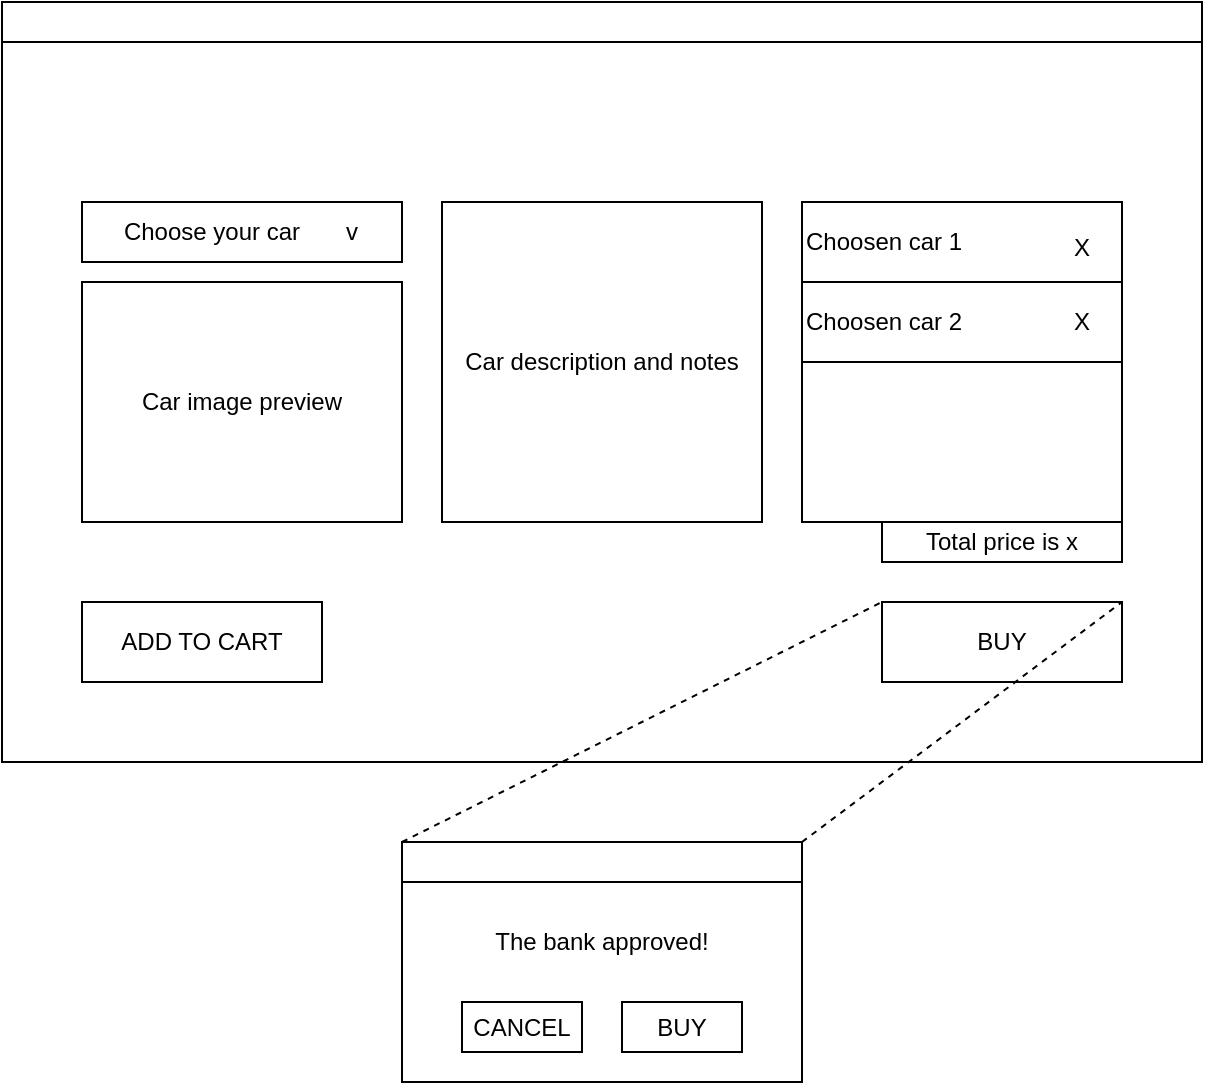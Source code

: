 <mxfile version="13.7.9" type="device"><diagram id="cQ2_TKaWbDrXQdUtSINh" name="Pagina-1"><mxGraphModel dx="1024" dy="592" grid="1" gridSize="10" guides="1" tooltips="1" connect="1" arrows="1" fold="1" page="1" pageScale="1" pageWidth="827" pageHeight="1169" math="0" shadow="0"><root><mxCell id="0"/><mxCell id="1" parent="0"/><mxCell id="E4FWovK80mtf_fzIC8Hx-1" value="" style="rounded=0;whiteSpace=wrap;html=1;fillColor=none;" parent="1" vertex="1"><mxGeometry x="160" y="80" width="600" height="360" as="geometry"/></mxCell><mxCell id="E4FWovK80mtf_fzIC8Hx-2" value="" style="rounded=0;whiteSpace=wrap;html=1;" parent="1" vertex="1"><mxGeometry x="160" y="60" width="600" height="20" as="geometry"/></mxCell><mxCell id="E4FWovK80mtf_fzIC8Hx-8" value="" style="rounded=0;whiteSpace=wrap;html=1;fillColor=none;" parent="1" vertex="1"><mxGeometry x="200" y="160" width="160" height="30" as="geometry"/></mxCell><mxCell id="E4FWovK80mtf_fzIC8Hx-9" value="Choose your car" style="text;html=1;strokeColor=none;fillColor=none;align=center;verticalAlign=middle;whiteSpace=wrap;rounded=0;" parent="1" vertex="1"><mxGeometry x="200" y="160" width="130" height="30" as="geometry"/></mxCell><mxCell id="E4FWovK80mtf_fzIC8Hx-10" value="v" style="text;html=1;strokeColor=none;fillColor=none;align=center;verticalAlign=middle;whiteSpace=wrap;rounded=0;" parent="1" vertex="1"><mxGeometry x="320" y="160" width="30" height="30" as="geometry"/></mxCell><mxCell id="E4FWovK80mtf_fzIC8Hx-11" value="Car image preview" style="rounded=0;whiteSpace=wrap;html=1;fillColor=none;" parent="1" vertex="1"><mxGeometry x="200" y="200" width="160" height="120" as="geometry"/></mxCell><mxCell id="E4FWovK80mtf_fzIC8Hx-12" value="Car description and notes" style="rounded=0;whiteSpace=wrap;html=1;fillColor=none;" parent="1" vertex="1"><mxGeometry x="380" y="160" width="160" height="160" as="geometry"/></mxCell><mxCell id="E4FWovK80mtf_fzIC8Hx-13" value="BUY" style="rounded=0;whiteSpace=wrap;html=1;fillColor=none;" parent="1" vertex="1"><mxGeometry x="600" y="360" width="120" height="40" as="geometry"/></mxCell><mxCell id="Y0JyDDlWZJ1AvdmcR2vC-2" value="" style="rounded=0;whiteSpace=wrap;html=1;fillColor=none;" parent="1" vertex="1"><mxGeometry x="560" y="160" width="160" height="160" as="geometry"/></mxCell><mxCell id="Y0JyDDlWZJ1AvdmcR2vC-3" value="Choosen car 1" style="rounded=0;whiteSpace=wrap;html=1;fillColor=none;align=left;" parent="1" vertex="1"><mxGeometry x="560" y="160" width="160" height="40" as="geometry"/></mxCell><mxCell id="Y0JyDDlWZJ1AvdmcR2vC-4" value="Choosen car 2" style="rounded=0;whiteSpace=wrap;html=1;fillColor=none;align=left;" parent="1" vertex="1"><mxGeometry x="560" y="200" width="160" height="40" as="geometry"/></mxCell><mxCell id="Y0JyDDlWZJ1AvdmcR2vC-6" value="X" style="text;html=1;strokeColor=none;fillColor=none;align=center;verticalAlign=middle;whiteSpace=wrap;rounded=0;" parent="1" vertex="1"><mxGeometry x="680" y="165" width="40" height="35" as="geometry"/></mxCell><mxCell id="Y0JyDDlWZJ1AvdmcR2vC-7" value="X" style="text;html=1;strokeColor=none;fillColor=none;align=center;verticalAlign=middle;whiteSpace=wrap;rounded=0;" parent="1" vertex="1"><mxGeometry x="680" y="200" width="40" height="40" as="geometry"/></mxCell><mxCell id="Y0JyDDlWZJ1AvdmcR2vC-8" value="Total price is x" style="rounded=0;whiteSpace=wrap;html=1;fillColor=none;" parent="1" vertex="1"><mxGeometry x="600" y="320" width="120" height="20" as="geometry"/></mxCell><mxCell id="Y0JyDDlWZJ1AvdmcR2vC-9" value="" style="rounded=0;whiteSpace=wrap;html=1;fillColor=none;" parent="1" vertex="1"><mxGeometry x="360" y="480" width="200" height="120" as="geometry"/></mxCell><mxCell id="Y0JyDDlWZJ1AvdmcR2vC-10" value="" style="rounded=0;whiteSpace=wrap;html=1;fillColor=none;" parent="1" vertex="1"><mxGeometry x="360" y="480" width="200" height="20" as="geometry"/></mxCell><mxCell id="Y0JyDDlWZJ1AvdmcR2vC-11" value="The bank approved!" style="text;html=1;strokeColor=none;fillColor=none;align=center;verticalAlign=middle;whiteSpace=wrap;rounded=0;" parent="1" vertex="1"><mxGeometry x="390" y="520" width="140" height="20" as="geometry"/></mxCell><mxCell id="Y0JyDDlWZJ1AvdmcR2vC-12" value="BUY" style="rounded=0;whiteSpace=wrap;html=1;fillColor=none;" parent="1" vertex="1"><mxGeometry x="470" y="560" width="60" height="25" as="geometry"/></mxCell><mxCell id="Y0JyDDlWZJ1AvdmcR2vC-13" value="CANCEL" style="rounded=0;whiteSpace=wrap;html=1;fillColor=none;" parent="1" vertex="1"><mxGeometry x="390" y="560" width="60" height="25" as="geometry"/></mxCell><mxCell id="Y0JyDDlWZJ1AvdmcR2vC-14" value="" style="endArrow=none;html=1;entryX=0;entryY=0;entryDx=0;entryDy=0;exitX=0;exitY=0;exitDx=0;exitDy=0;dashed=1;" parent="1" source="Y0JyDDlWZJ1AvdmcR2vC-10" target="E4FWovK80mtf_fzIC8Hx-13" edge="1"><mxGeometry width="50" height="50" relative="1" as="geometry"><mxPoint x="200" y="580" as="sourcePoint"/><mxPoint x="250" y="530" as="targetPoint"/></mxGeometry></mxCell><mxCell id="Y0JyDDlWZJ1AvdmcR2vC-15" value="" style="endArrow=none;html=1;entryX=1;entryY=0;entryDx=0;entryDy=0;exitX=1;exitY=0;exitDx=0;exitDy=0;dashed=1;" parent="1" source="Y0JyDDlWZJ1AvdmcR2vC-10" target="E4FWovK80mtf_fzIC8Hx-13" edge="1"><mxGeometry width="50" height="50" relative="1" as="geometry"><mxPoint x="650" y="620" as="sourcePoint"/><mxPoint x="700" y="570" as="targetPoint"/></mxGeometry></mxCell><mxCell id="5kWYbnMgBQeDCoeAktBQ-1" value="ADD TO CART" style="rounded=0;whiteSpace=wrap;html=1;fillColor=none;" vertex="1" parent="1"><mxGeometry x="200" y="360" width="120" height="40" as="geometry"/></mxCell></root></mxGraphModel></diagram></mxfile>